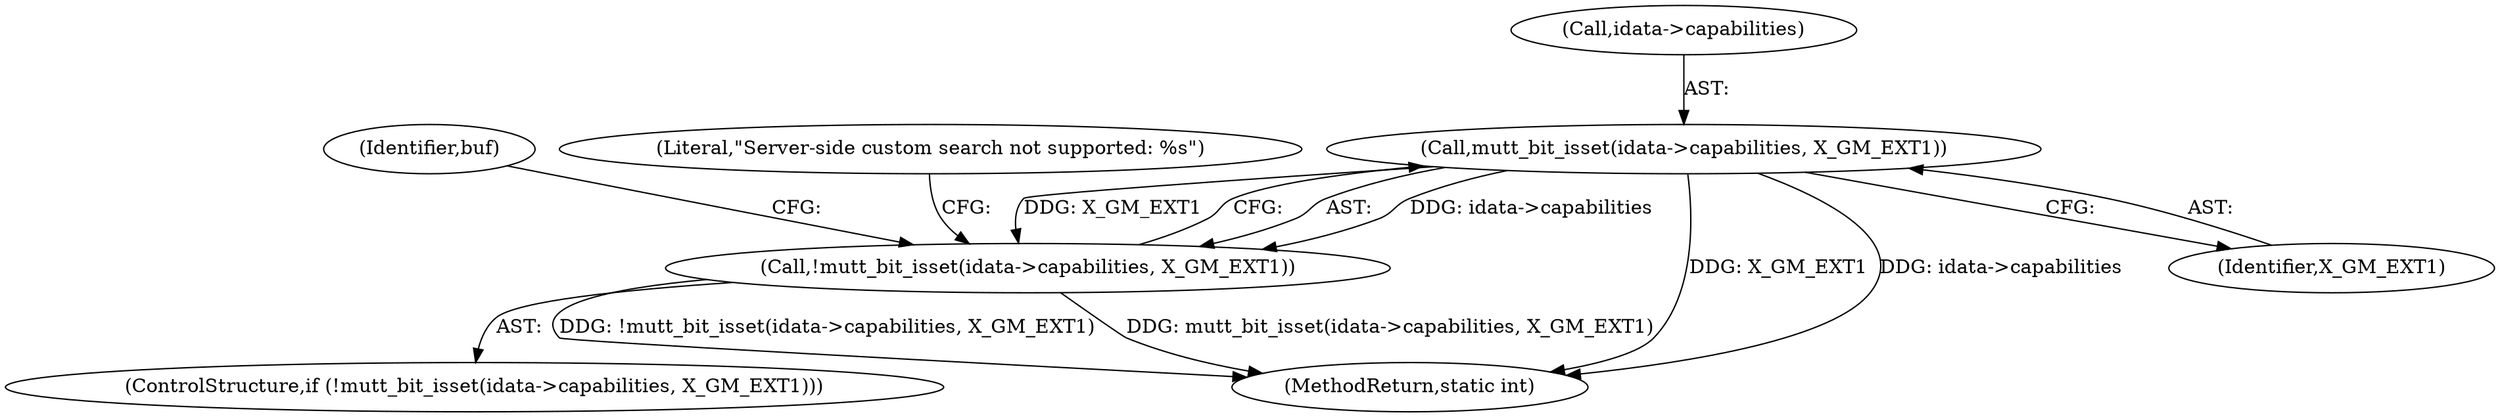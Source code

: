 digraph "0_neomutt_e52393740334443ae0206cab2d7caef381646725_1@pointer" {
"1000319" [label="(Call,mutt_bit_isset(idata->capabilities, X_GM_EXT1))"];
"1000318" [label="(Call,!mutt_bit_isset(idata->capabilities, X_GM_EXT1))"];
"1000355" [label="(MethodReturn,static int)"];
"1000319" [label="(Call,mutt_bit_isset(idata->capabilities, X_GM_EXT1))"];
"1000337" [label="(Identifier,buf)"];
"1000323" [label="(Identifier,X_GM_EXT1)"];
"1000318" [label="(Call,!mutt_bit_isset(idata->capabilities, X_GM_EXT1))"];
"1000320" [label="(Call,idata->capabilities)"];
"1000327" [label="(Literal,\"Server-side custom search not supported: %s\")"];
"1000317" [label="(ControlStructure,if (!mutt_bit_isset(idata->capabilities, X_GM_EXT1)))"];
"1000319" -> "1000318"  [label="AST: "];
"1000319" -> "1000323"  [label="CFG: "];
"1000320" -> "1000319"  [label="AST: "];
"1000323" -> "1000319"  [label="AST: "];
"1000318" -> "1000319"  [label="CFG: "];
"1000319" -> "1000355"  [label="DDG: X_GM_EXT1"];
"1000319" -> "1000355"  [label="DDG: idata->capabilities"];
"1000319" -> "1000318"  [label="DDG: idata->capabilities"];
"1000319" -> "1000318"  [label="DDG: X_GM_EXT1"];
"1000318" -> "1000317"  [label="AST: "];
"1000327" -> "1000318"  [label="CFG: "];
"1000337" -> "1000318"  [label="CFG: "];
"1000318" -> "1000355"  [label="DDG: !mutt_bit_isset(idata->capabilities, X_GM_EXT1)"];
"1000318" -> "1000355"  [label="DDG: mutt_bit_isset(idata->capabilities, X_GM_EXT1)"];
}
